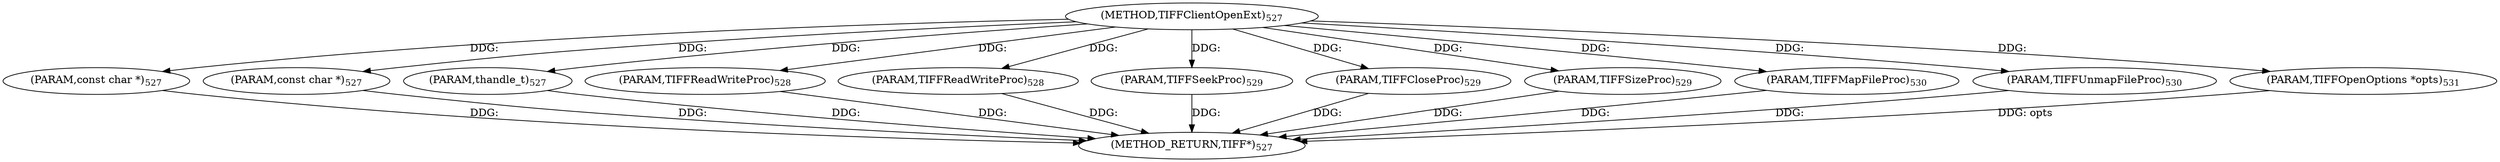 digraph "TIFFClientOpenExt" {  
"9065" [label = <(METHOD,TIFFClientOpenExt)<SUB>527</SUB>> ]
"9077" [label = <(METHOD_RETURN,TIFF*)<SUB>527</SUB>> ]
"9066" [label = <(PARAM,const char *)<SUB>527</SUB>> ]
"9067" [label = <(PARAM,const char *)<SUB>527</SUB>> ]
"9068" [label = <(PARAM,thandle_t)<SUB>527</SUB>> ]
"9069" [label = <(PARAM,TIFFReadWriteProc)<SUB>528</SUB>> ]
"9070" [label = <(PARAM,TIFFReadWriteProc)<SUB>528</SUB>> ]
"9071" [label = <(PARAM,TIFFSeekProc)<SUB>529</SUB>> ]
"9072" [label = <(PARAM,TIFFCloseProc)<SUB>529</SUB>> ]
"9073" [label = <(PARAM,TIFFSizeProc)<SUB>529</SUB>> ]
"9074" [label = <(PARAM,TIFFMapFileProc)<SUB>530</SUB>> ]
"9075" [label = <(PARAM,TIFFUnmapFileProc)<SUB>530</SUB>> ]
"9076" [label = <(PARAM,TIFFOpenOptions *opts)<SUB>531</SUB>> ]
  "9066" -> "9077"  [ label = "DDG: "] 
  "9067" -> "9077"  [ label = "DDG: "] 
  "9068" -> "9077"  [ label = "DDG: "] 
  "9069" -> "9077"  [ label = "DDG: "] 
  "9070" -> "9077"  [ label = "DDG: "] 
  "9071" -> "9077"  [ label = "DDG: "] 
  "9072" -> "9077"  [ label = "DDG: "] 
  "9073" -> "9077"  [ label = "DDG: "] 
  "9074" -> "9077"  [ label = "DDG: "] 
  "9075" -> "9077"  [ label = "DDG: "] 
  "9076" -> "9077"  [ label = "DDG: opts"] 
  "9065" -> "9066"  [ label = "DDG: "] 
  "9065" -> "9067"  [ label = "DDG: "] 
  "9065" -> "9068"  [ label = "DDG: "] 
  "9065" -> "9069"  [ label = "DDG: "] 
  "9065" -> "9070"  [ label = "DDG: "] 
  "9065" -> "9071"  [ label = "DDG: "] 
  "9065" -> "9072"  [ label = "DDG: "] 
  "9065" -> "9073"  [ label = "DDG: "] 
  "9065" -> "9074"  [ label = "DDG: "] 
  "9065" -> "9075"  [ label = "DDG: "] 
  "9065" -> "9076"  [ label = "DDG: "] 
}
